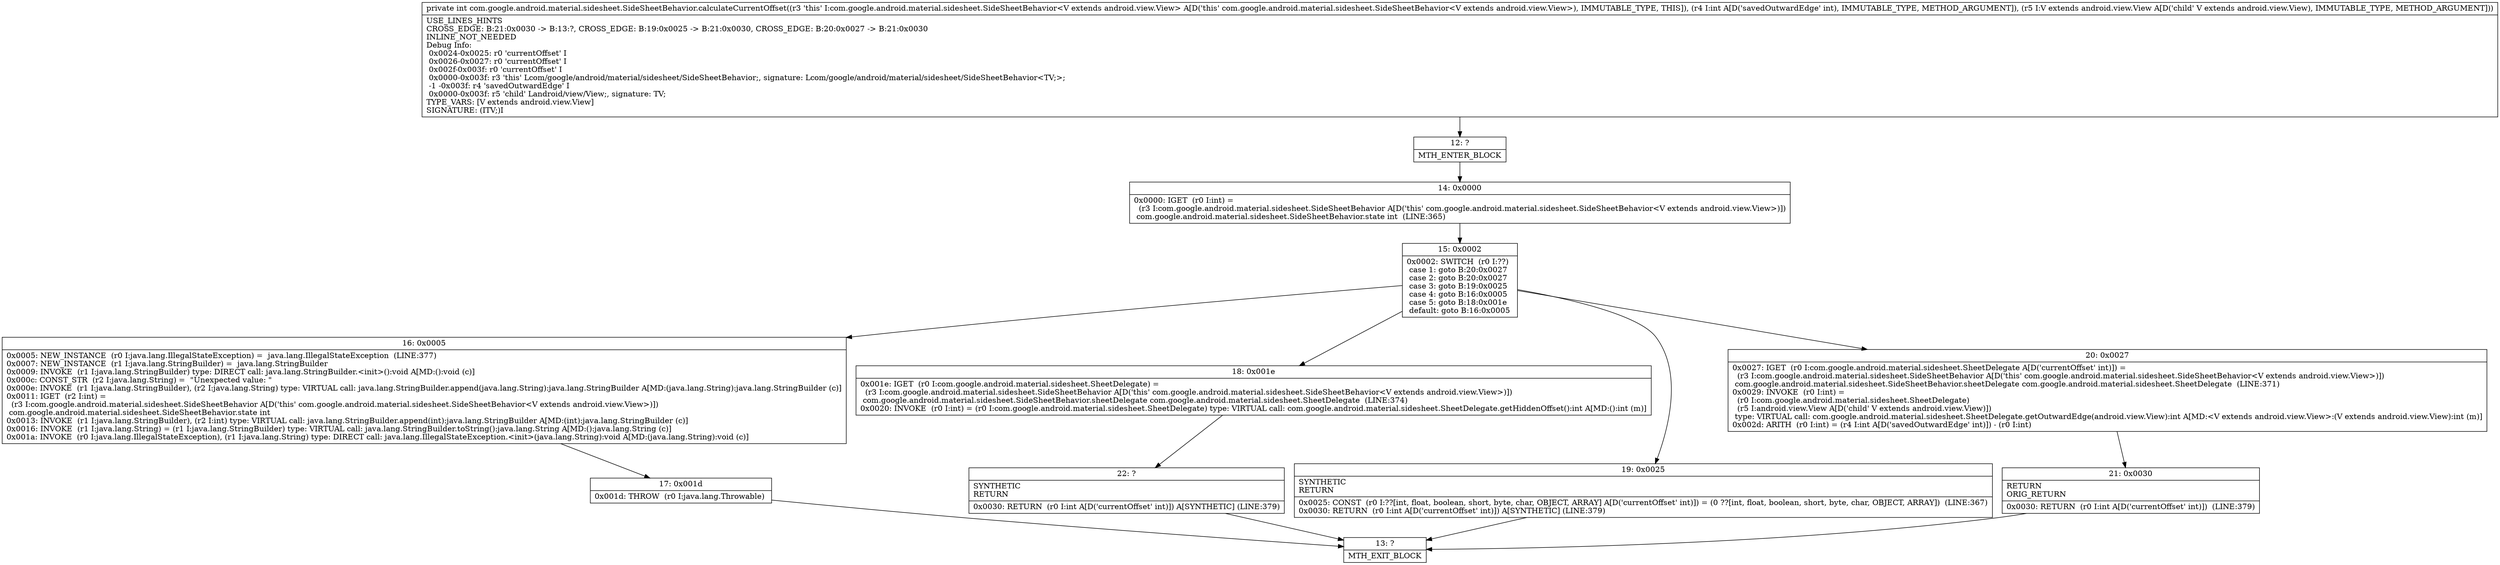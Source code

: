 digraph "CFG forcom.google.android.material.sidesheet.SideSheetBehavior.calculateCurrentOffset(ILandroid\/view\/View;)I" {
Node_12 [shape=record,label="{12\:\ ?|MTH_ENTER_BLOCK\l}"];
Node_14 [shape=record,label="{14\:\ 0x0000|0x0000: IGET  (r0 I:int) = \l  (r3 I:com.google.android.material.sidesheet.SideSheetBehavior A[D('this' com.google.android.material.sidesheet.SideSheetBehavior\<V extends android.view.View\>)])\l com.google.android.material.sidesheet.SideSheetBehavior.state int  (LINE:365)\l}"];
Node_15 [shape=record,label="{15\:\ 0x0002|0x0002: SWITCH  (r0 I:??)\l case 1: goto B:20:0x0027\l case 2: goto B:20:0x0027\l case 3: goto B:19:0x0025\l case 4: goto B:16:0x0005\l case 5: goto B:18:0x001e\l default: goto B:16:0x0005 \l}"];
Node_16 [shape=record,label="{16\:\ 0x0005|0x0005: NEW_INSTANCE  (r0 I:java.lang.IllegalStateException) =  java.lang.IllegalStateException  (LINE:377)\l0x0007: NEW_INSTANCE  (r1 I:java.lang.StringBuilder) =  java.lang.StringBuilder \l0x0009: INVOKE  (r1 I:java.lang.StringBuilder) type: DIRECT call: java.lang.StringBuilder.\<init\>():void A[MD:():void (c)]\l0x000c: CONST_STR  (r2 I:java.lang.String) =  \"Unexpected value: \" \l0x000e: INVOKE  (r1 I:java.lang.StringBuilder), (r2 I:java.lang.String) type: VIRTUAL call: java.lang.StringBuilder.append(java.lang.String):java.lang.StringBuilder A[MD:(java.lang.String):java.lang.StringBuilder (c)]\l0x0011: IGET  (r2 I:int) = \l  (r3 I:com.google.android.material.sidesheet.SideSheetBehavior A[D('this' com.google.android.material.sidesheet.SideSheetBehavior\<V extends android.view.View\>)])\l com.google.android.material.sidesheet.SideSheetBehavior.state int \l0x0013: INVOKE  (r1 I:java.lang.StringBuilder), (r2 I:int) type: VIRTUAL call: java.lang.StringBuilder.append(int):java.lang.StringBuilder A[MD:(int):java.lang.StringBuilder (c)]\l0x0016: INVOKE  (r1 I:java.lang.String) = (r1 I:java.lang.StringBuilder) type: VIRTUAL call: java.lang.StringBuilder.toString():java.lang.String A[MD:():java.lang.String (c)]\l0x001a: INVOKE  (r0 I:java.lang.IllegalStateException), (r1 I:java.lang.String) type: DIRECT call: java.lang.IllegalStateException.\<init\>(java.lang.String):void A[MD:(java.lang.String):void (c)]\l}"];
Node_17 [shape=record,label="{17\:\ 0x001d|0x001d: THROW  (r0 I:java.lang.Throwable) \l}"];
Node_13 [shape=record,label="{13\:\ ?|MTH_EXIT_BLOCK\l}"];
Node_18 [shape=record,label="{18\:\ 0x001e|0x001e: IGET  (r0 I:com.google.android.material.sidesheet.SheetDelegate) = \l  (r3 I:com.google.android.material.sidesheet.SideSheetBehavior A[D('this' com.google.android.material.sidesheet.SideSheetBehavior\<V extends android.view.View\>)])\l com.google.android.material.sidesheet.SideSheetBehavior.sheetDelegate com.google.android.material.sidesheet.SheetDelegate  (LINE:374)\l0x0020: INVOKE  (r0 I:int) = (r0 I:com.google.android.material.sidesheet.SheetDelegate) type: VIRTUAL call: com.google.android.material.sidesheet.SheetDelegate.getHiddenOffset():int A[MD:():int (m)]\l}"];
Node_22 [shape=record,label="{22\:\ ?|SYNTHETIC\lRETURN\l|0x0030: RETURN  (r0 I:int A[D('currentOffset' int)]) A[SYNTHETIC] (LINE:379)\l}"];
Node_19 [shape=record,label="{19\:\ 0x0025|SYNTHETIC\lRETURN\l|0x0025: CONST  (r0 I:??[int, float, boolean, short, byte, char, OBJECT, ARRAY] A[D('currentOffset' int)]) = (0 ??[int, float, boolean, short, byte, char, OBJECT, ARRAY])  (LINE:367)\l0x0030: RETURN  (r0 I:int A[D('currentOffset' int)]) A[SYNTHETIC] (LINE:379)\l}"];
Node_20 [shape=record,label="{20\:\ 0x0027|0x0027: IGET  (r0 I:com.google.android.material.sidesheet.SheetDelegate A[D('currentOffset' int)]) = \l  (r3 I:com.google.android.material.sidesheet.SideSheetBehavior A[D('this' com.google.android.material.sidesheet.SideSheetBehavior\<V extends android.view.View\>)])\l com.google.android.material.sidesheet.SideSheetBehavior.sheetDelegate com.google.android.material.sidesheet.SheetDelegate  (LINE:371)\l0x0029: INVOKE  (r0 I:int) = \l  (r0 I:com.google.android.material.sidesheet.SheetDelegate)\l  (r5 I:android.view.View A[D('child' V extends android.view.View)])\l type: VIRTUAL call: com.google.android.material.sidesheet.SheetDelegate.getOutwardEdge(android.view.View):int A[MD:\<V extends android.view.View\>:(V extends android.view.View):int (m)]\l0x002d: ARITH  (r0 I:int) = (r4 I:int A[D('savedOutwardEdge' int)]) \- (r0 I:int) \l}"];
Node_21 [shape=record,label="{21\:\ 0x0030|RETURN\lORIG_RETURN\l|0x0030: RETURN  (r0 I:int A[D('currentOffset' int)])  (LINE:379)\l}"];
MethodNode[shape=record,label="{private int com.google.android.material.sidesheet.SideSheetBehavior.calculateCurrentOffset((r3 'this' I:com.google.android.material.sidesheet.SideSheetBehavior\<V extends android.view.View\> A[D('this' com.google.android.material.sidesheet.SideSheetBehavior\<V extends android.view.View\>), IMMUTABLE_TYPE, THIS]), (r4 I:int A[D('savedOutwardEdge' int), IMMUTABLE_TYPE, METHOD_ARGUMENT]), (r5 I:V extends android.view.View A[D('child' V extends android.view.View), IMMUTABLE_TYPE, METHOD_ARGUMENT]))  | USE_LINES_HINTS\lCROSS_EDGE: B:21:0x0030 \-\> B:13:?, CROSS_EDGE: B:19:0x0025 \-\> B:21:0x0030, CROSS_EDGE: B:20:0x0027 \-\> B:21:0x0030\lINLINE_NOT_NEEDED\lDebug Info:\l  0x0024\-0x0025: r0 'currentOffset' I\l  0x0026\-0x0027: r0 'currentOffset' I\l  0x002f\-0x003f: r0 'currentOffset' I\l  0x0000\-0x003f: r3 'this' Lcom\/google\/android\/material\/sidesheet\/SideSheetBehavior;, signature: Lcom\/google\/android\/material\/sidesheet\/SideSheetBehavior\<TV;\>;\l  \-1 \-0x003f: r4 'savedOutwardEdge' I\l  0x0000\-0x003f: r5 'child' Landroid\/view\/View;, signature: TV;\lTYPE_VARS: [V extends android.view.View]\lSIGNATURE: (ITV;)I\l}"];
MethodNode -> Node_12;Node_12 -> Node_14;
Node_14 -> Node_15;
Node_15 -> Node_16;
Node_15 -> Node_18;
Node_15 -> Node_19;
Node_15 -> Node_20;
Node_16 -> Node_17;
Node_17 -> Node_13;
Node_18 -> Node_22;
Node_22 -> Node_13;
Node_19 -> Node_13;
Node_20 -> Node_21;
Node_21 -> Node_13;
}

